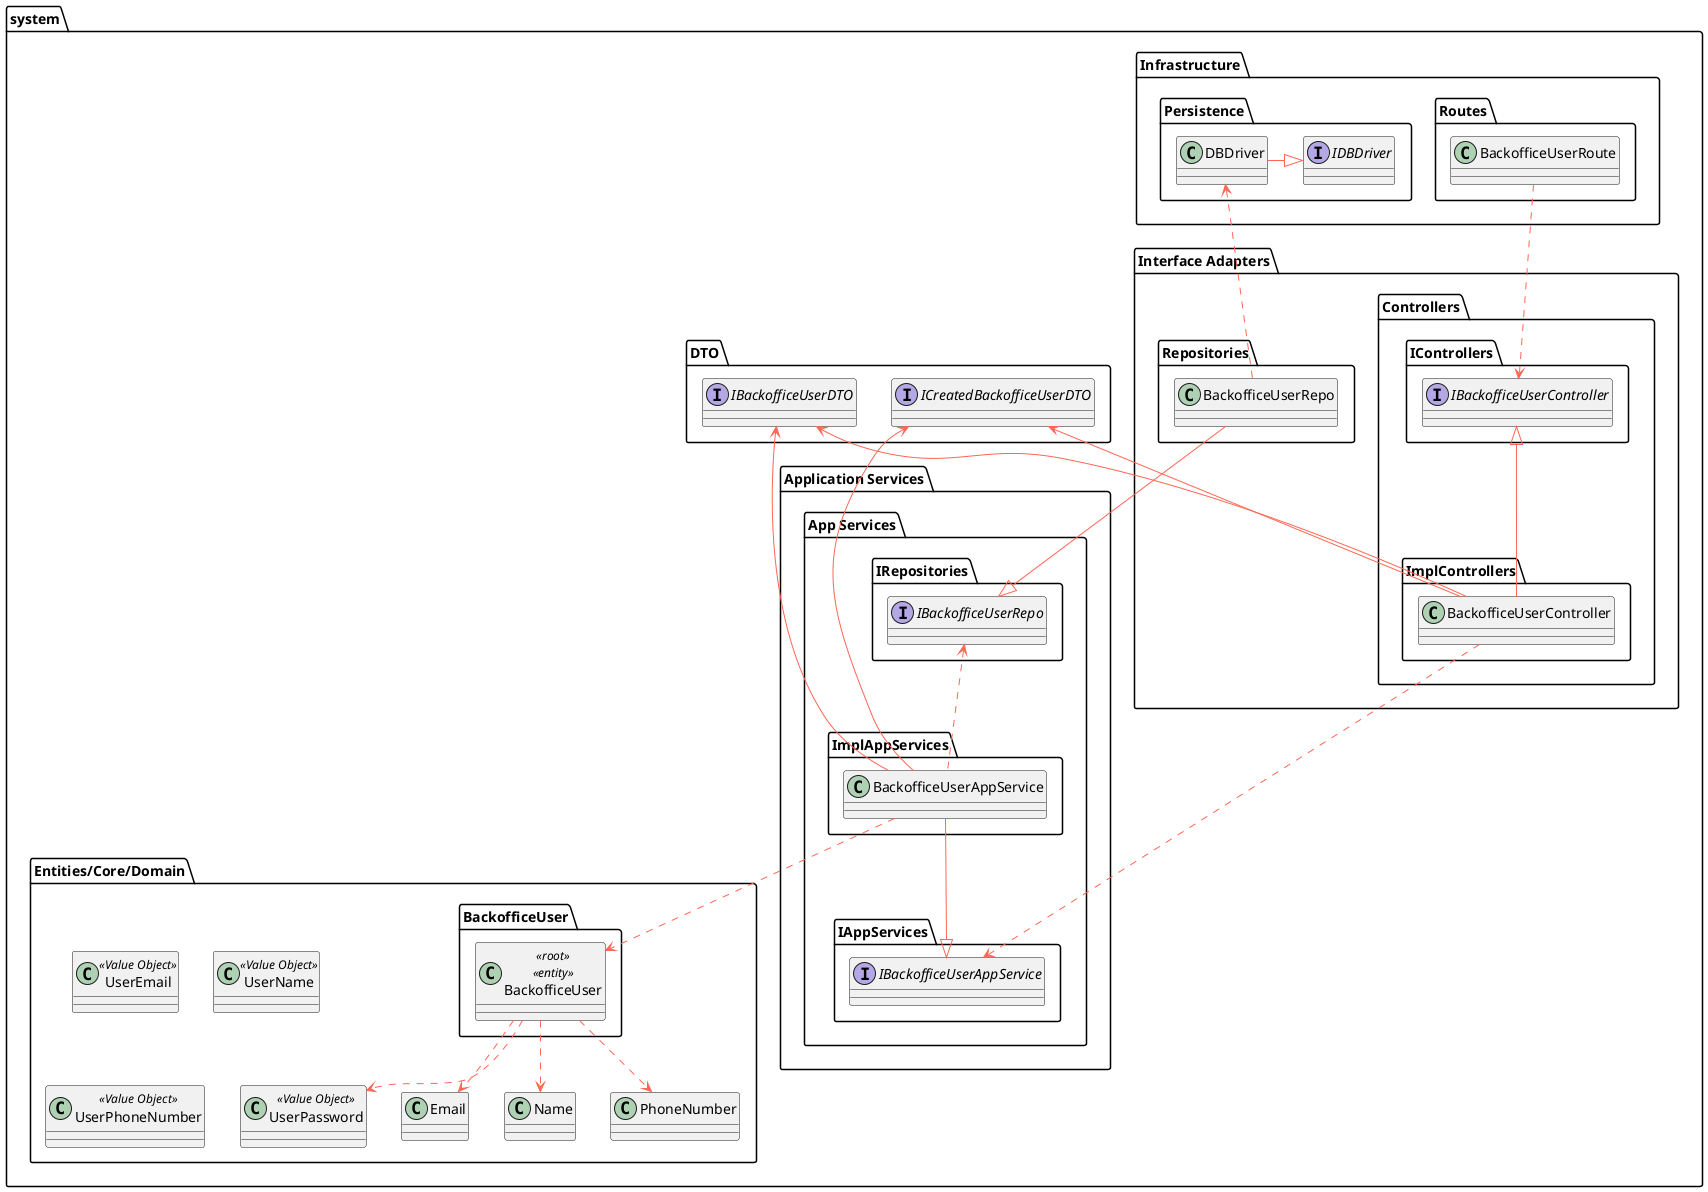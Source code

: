 @startuml

skinparam component {
    FontSize 16
    BackgroundColor<<Apache>> LightCoral
    BorderColor<<Apache>> #FF6655
    FontName Courier
    BorderColor black
    BackgroundColor DeepSkyBlue
    ArrowFontName Impact
    ArrowColor #FF6655
}

package system {
    package "Infrastructure" {
        package "Routes" {
            class BackofficeUserRoute
        }

        package "Persistence" {
            interface IDBDriver
            class DBDriver
        }

        DBDriver -right-|> IDBDriver
    }

    package "Interface Adapters" {
        package "Controllers" {
            package "IControllers" {
                interface IBackofficeUserController
            }

            package "ImplControllers" {
                class BackofficeUserController
            }
            BackofficeUserController -up-|> IBackofficeUserController
        }

        package "Repositories" {
            class BackofficeUserRepo
        }

        BackofficeUserRepo .up.> DBDriver

        BackofficeUserRoute ..> IBackofficeUserController
    }

    package "Application Services" {
        package "App Services" {
            package "IAppServices" {
                interface IBackofficeUserAppService
            }

            package "ImplAppServices" {
                class BackofficeUserAppService
            }

            BackofficeUserAppService --|> IBackofficeUserAppService

            package "IRepositories" {
                interface IBackofficeUserRepo
            }

            BackofficeUserRepo --|> IBackofficeUserRepo
        }

        BackofficeUserController ..> IBackofficeUserAppService

        BackofficeUserAppService .up.> IBackofficeUserRepo
    }

    package "Entities/Core/Domain" {
        package "BackofficeUser" as a_building {
            class BackofficeUser <<root>> <<entity>>
        }


        class UserEmail <<Value Object>>
        class UserName <<Value Object>>
        class UserPhoneNumber <<Value Object>>
        class UserPassword <<Value Object>>

        BackofficeUserAppService ..> BackofficeUser

        BackofficeUser ..> Email
        BackofficeUser ..> Name
        BackofficeUser ..> PhoneNumber
        BackofficeUser ..> UserPassword
    }

    package "DTO" {
        interface IBackofficeUserDTO
        interface ICreatedBackofficeUserDTO
    }

    BackofficeUserAppService -up-> IBackofficeUserDTO
    BackofficeUserController -up-> IBackofficeUserDTO

    BackofficeUserAppService -up-> ICreatedBackofficeUserDTO
    BackofficeUserController -up-> ICreatedBackofficeUserDTO
}

@enduml

